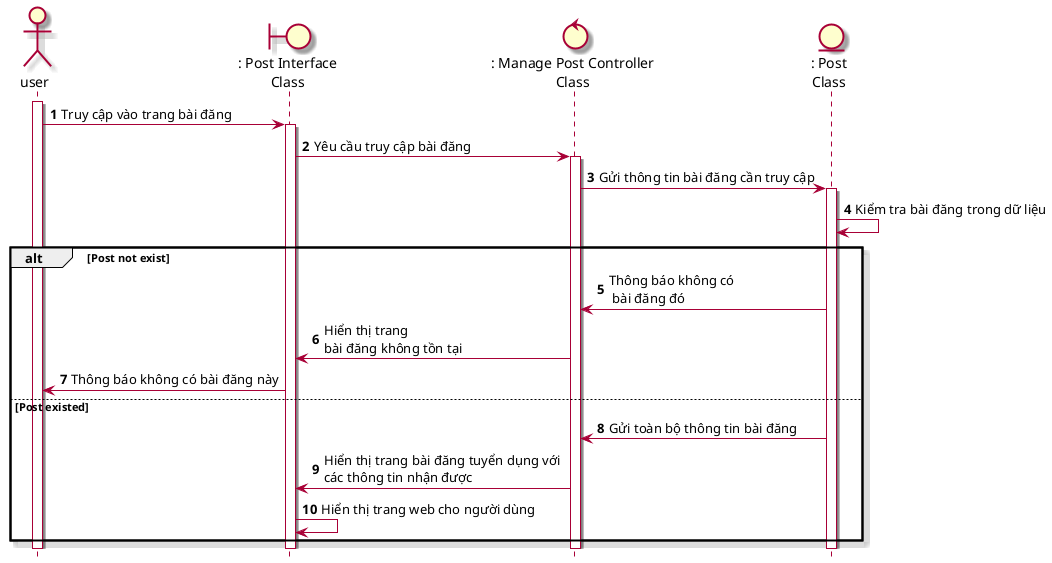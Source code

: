 @startuml SeqTruyCapBaiDang
skin rose
hide footbox

actor user
boundary postInterface as ": Post Interface\nClass"
control managePostController as ": Manage Post Controller\nClass"
entity Post as ": Post\nClass"
autonumber 
user++
user -> postInterface++: Truy cập vào trang bài đăng
postInterface-> managePostController++: Yêu cầu truy cập bài đăng
managePostController -> Post++:Gửi thông tin bài đăng cần truy cập
Post -> Post: Kiểm tra bài đăng trong dữ liệu
alt Post not exist
    Post-> managePostController: Thông báo không có\n bài đăng đó
    managePostController -> postInterface: Hiển thị trang \nbài đăng không tồn tại 
    postInterface -> user: Thông báo không có bài đăng này
else Post existed
    Post-> managePostController: Gửi toàn bộ thông tin bài đăng
    managePostController -> postInterface: Hiển thị trang bài đăng tuyển dụng với \ncác thông tin nhận được
    postInterface -> postInterface: Hiển thị trang web cho người dùng
end
@enduml